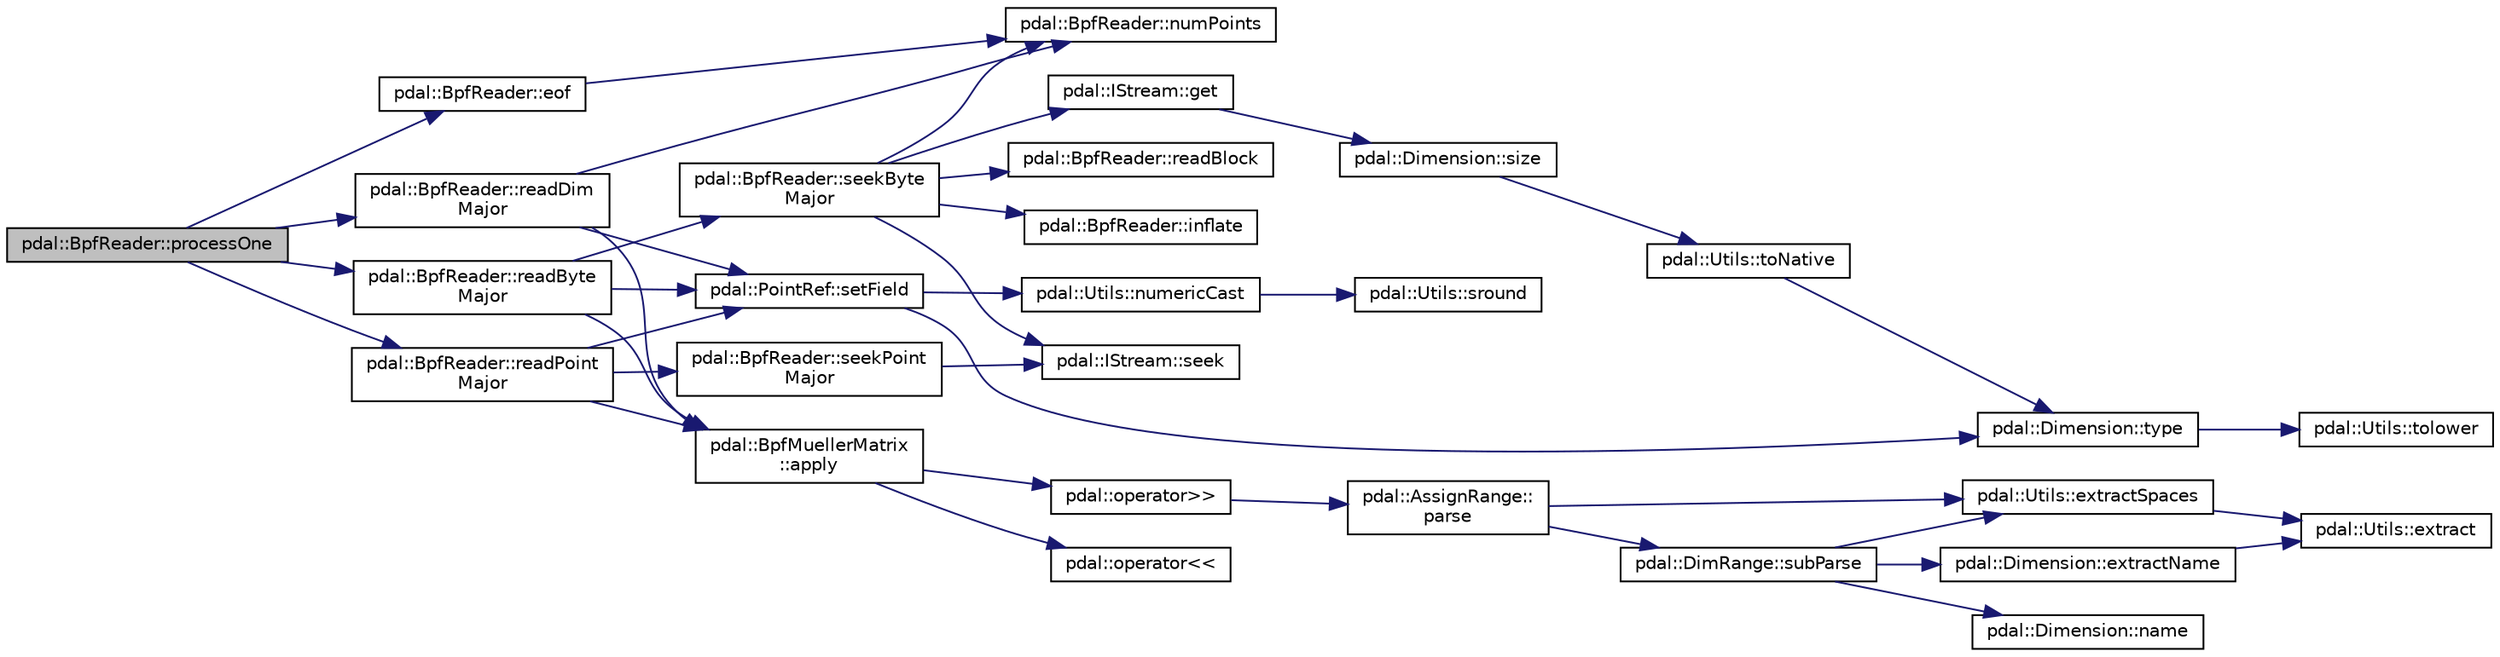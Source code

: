 digraph "pdal::BpfReader::processOne"
{
  edge [fontname="Helvetica",fontsize="10",labelfontname="Helvetica",labelfontsize="10"];
  node [fontname="Helvetica",fontsize="10",shape=record];
  rankdir="LR";
  Node1 [label="pdal::BpfReader::processOne",height=0.2,width=0.4,color="black", fillcolor="grey75", style="filled", fontcolor="black"];
  Node1 -> Node2 [color="midnightblue",fontsize="10",style="solid",fontname="Helvetica"];
  Node2 [label="pdal::BpfReader::eof",height=0.2,width=0.4,color="black", fillcolor="white", style="filled",URL="$classpdal_1_1BpfReader.html#abdf42b13a40384dbf1e2f4ae297af995"];
  Node2 -> Node3 [color="midnightblue",fontsize="10",style="solid",fontname="Helvetica"];
  Node3 [label="pdal::BpfReader::numPoints",height=0.2,width=0.4,color="black", fillcolor="white", style="filled",URL="$classpdal_1_1BpfReader.html#a8474ab61285bb81bc1bcc4d69383bb95"];
  Node1 -> Node4 [color="midnightblue",fontsize="10",style="solid",fontname="Helvetica"];
  Node4 [label="pdal::BpfReader::readByte\lMajor",height=0.2,width=0.4,color="black", fillcolor="white", style="filled",URL="$classpdal_1_1BpfReader.html#ab51d0d1815046c9a6412261222d2f752"];
  Node4 -> Node5 [color="midnightblue",fontsize="10",style="solid",fontname="Helvetica"];
  Node5 [label="pdal::BpfReader::seekByte\lMajor",height=0.2,width=0.4,color="black", fillcolor="white", style="filled",URL="$classpdal_1_1BpfReader.html#a062aef44eee3f8d213796ef1fb79509c"];
  Node5 -> Node3 [color="midnightblue",fontsize="10",style="solid",fontname="Helvetica"];
  Node5 -> Node6 [color="midnightblue",fontsize="10",style="solid",fontname="Helvetica"];
  Node6 [label="pdal::IStream::seek",height=0.2,width=0.4,color="black", fillcolor="white", style="filled",URL="$classpdal_1_1IStream.html#af0ce8ed6fcaea7ead21c0e7c5c054812"];
  Node5 -> Node7 [color="midnightblue",fontsize="10",style="solid",fontname="Helvetica"];
  Node7 [label="pdal::BpfReader::readBlock",height=0.2,width=0.4,color="black", fillcolor="white", style="filled",URL="$classpdal_1_1BpfReader.html#a746439b6f836a81eea2443cbed447e9a"];
  Node5 -> Node8 [color="midnightblue",fontsize="10",style="solid",fontname="Helvetica"];
  Node8 [label="pdal::IStream::get",height=0.2,width=0.4,color="black", fillcolor="white", style="filled",URL="$classpdal_1_1IStream.html#a1868ec9fd091d4af1281c2181315521a"];
  Node8 -> Node9 [color="midnightblue",fontsize="10",style="solid",fontname="Helvetica"];
  Node9 [label="pdal::Dimension::size",height=0.2,width=0.4,color="black", fillcolor="white", style="filled",URL="$namespacepdal_1_1Dimension.html#acf81dae9d5946f3a941f9df154b2329b"];
  Node9 -> Node10 [color="midnightblue",fontsize="10",style="solid",fontname="Helvetica"];
  Node10 [label="pdal::Utils::toNative",height=0.2,width=0.4,color="black", fillcolor="white", style="filled",URL="$namespacepdal_1_1Utils.html#a59253304d0f929e3a3ea00f09636002f"];
  Node10 -> Node11 [color="midnightblue",fontsize="10",style="solid",fontname="Helvetica"];
  Node11 [label="pdal::Dimension::type",height=0.2,width=0.4,color="black", fillcolor="white", style="filled",URL="$namespacepdal_1_1Dimension.html#a880d689fed54aa3ded6f88c9e058c5d2"];
  Node11 -> Node12 [color="midnightblue",fontsize="10",style="solid",fontname="Helvetica"];
  Node12 [label="pdal::Utils::tolower",height=0.2,width=0.4,color="black", fillcolor="white", style="filled",URL="$namespacepdal_1_1Utils.html#a5268937cf695835e55392f752dc02cb2"];
  Node5 -> Node13 [color="midnightblue",fontsize="10",style="solid",fontname="Helvetica"];
  Node13 [label="pdal::BpfReader::inflate",height=0.2,width=0.4,color="black", fillcolor="white", style="filled",URL="$classpdal_1_1BpfReader.html#a50e83a8c0cbc3441e340e6e5984f4b13"];
  Node4 -> Node14 [color="midnightblue",fontsize="10",style="solid",fontname="Helvetica"];
  Node14 [label="pdal::PointRef::setField",height=0.2,width=0.4,color="black", fillcolor="white", style="filled",URL="$classpdal_1_1PointRef.html#ad482c3195126757878cac8358dc9dccc"];
  Node14 -> Node11 [color="midnightblue",fontsize="10",style="solid",fontname="Helvetica"];
  Node14 -> Node15 [color="midnightblue",fontsize="10",style="solid",fontname="Helvetica"];
  Node15 [label="pdal::Utils::numericCast",height=0.2,width=0.4,color="black", fillcolor="white", style="filled",URL="$namespacepdal_1_1Utils.html#a33d614ac71aa03aaa5c10a242c4d14ac"];
  Node15 -> Node16 [color="midnightblue",fontsize="10",style="solid",fontname="Helvetica"];
  Node16 [label="pdal::Utils::sround",height=0.2,width=0.4,color="black", fillcolor="white", style="filled",URL="$namespacepdal_1_1Utils.html#a06833597f1fc4287966cfa0867128e59"];
  Node4 -> Node17 [color="midnightblue",fontsize="10",style="solid",fontname="Helvetica"];
  Node17 [label="pdal::BpfMuellerMatrix\l::apply",height=0.2,width=0.4,color="black", fillcolor="white", style="filled",URL="$structpdal_1_1BpfMuellerMatrix.html#a3bae8cd517356ffb0aea13a57d930ae7"];
  Node17 -> Node18 [color="midnightblue",fontsize="10",style="solid",fontname="Helvetica"];
  Node18 [label="pdal::operator\<\<",height=0.2,width=0.4,color="black", fillcolor="white", style="filled",URL="$namespacepdal.html#a8af0329eb87f27a8e758e50c36b2a705"];
  Node17 -> Node19 [color="midnightblue",fontsize="10",style="solid",fontname="Helvetica"];
  Node19 [label="pdal::operator\>\>",height=0.2,width=0.4,color="black", fillcolor="white", style="filled",URL="$namespacepdal.html#ace4187c9d299de84872aa9a04c71dbf3"];
  Node19 -> Node20 [color="midnightblue",fontsize="10",style="solid",fontname="Helvetica"];
  Node20 [label="pdal::AssignRange::\lparse",height=0.2,width=0.4,color="black", fillcolor="white", style="filled",URL="$structpdal_1_1AssignRange.html#add1a82f38c804c85284aa9bed0c4330a"];
  Node20 -> Node21 [color="midnightblue",fontsize="10",style="solid",fontname="Helvetica"];
  Node21 [label="pdal::Utils::extractSpaces",height=0.2,width=0.4,color="black", fillcolor="white", style="filled",URL="$namespacepdal_1_1Utils.html#a9bda8c5dbe5ef7cf66e99ba022184934"];
  Node21 -> Node22 [color="midnightblue",fontsize="10",style="solid",fontname="Helvetica"];
  Node22 [label="pdal::Utils::extract",height=0.2,width=0.4,color="black", fillcolor="white", style="filled",URL="$namespacepdal_1_1Utils.html#acae5a19cd66121b77e2599daec48413d"];
  Node20 -> Node23 [color="midnightblue",fontsize="10",style="solid",fontname="Helvetica"];
  Node23 [label="pdal::DimRange::subParse",height=0.2,width=0.4,color="black", fillcolor="white", style="filled",URL="$structpdal_1_1DimRange.html#a6b6b128ffc786bddb749f37ccd9fcf1d"];
  Node23 -> Node24 [color="midnightblue",fontsize="10",style="solid",fontname="Helvetica"];
  Node24 [label="pdal::Dimension::extractName",height=0.2,width=0.4,color="black", fillcolor="white", style="filled",URL="$namespacepdal_1_1Dimension.html#ad7dd00ca79ce099313f3fe405f40cd93"];
  Node24 -> Node22 [color="midnightblue",fontsize="10",style="solid",fontname="Helvetica"];
  Node23 -> Node21 [color="midnightblue",fontsize="10",style="solid",fontname="Helvetica"];
  Node23 -> Node25 [color="midnightblue",fontsize="10",style="solid",fontname="Helvetica"];
  Node25 [label="pdal::Dimension::name",height=0.2,width=0.4,color="black", fillcolor="white", style="filled",URL="$namespacepdal_1_1Dimension.html#af3176b0b7e6b4be000317846cf7c2718"];
  Node1 -> Node26 [color="midnightblue",fontsize="10",style="solid",fontname="Helvetica"];
  Node26 [label="pdal::BpfReader::readDim\lMajor",height=0.2,width=0.4,color="black", fillcolor="white", style="filled",URL="$classpdal_1_1BpfReader.html#ab2947de9808046ddf8e828a08fe2c12c"];
  Node26 -> Node3 [color="midnightblue",fontsize="10",style="solid",fontname="Helvetica"];
  Node26 -> Node14 [color="midnightblue",fontsize="10",style="solid",fontname="Helvetica"];
  Node26 -> Node17 [color="midnightblue",fontsize="10",style="solid",fontname="Helvetica"];
  Node1 -> Node27 [color="midnightblue",fontsize="10",style="solid",fontname="Helvetica"];
  Node27 [label="pdal::BpfReader::readPoint\lMajor",height=0.2,width=0.4,color="black", fillcolor="white", style="filled",URL="$classpdal_1_1BpfReader.html#ae5bb98eea69bceee3cbb05a31f005ebe"];
  Node27 -> Node28 [color="midnightblue",fontsize="10",style="solid",fontname="Helvetica"];
  Node28 [label="pdal::BpfReader::seekPoint\lMajor",height=0.2,width=0.4,color="black", fillcolor="white", style="filled",URL="$classpdal_1_1BpfReader.html#a84689f8de22fe8725fde3244b628b9d2"];
  Node28 -> Node6 [color="midnightblue",fontsize="10",style="solid",fontname="Helvetica"];
  Node27 -> Node14 [color="midnightblue",fontsize="10",style="solid",fontname="Helvetica"];
  Node27 -> Node17 [color="midnightblue",fontsize="10",style="solid",fontname="Helvetica"];
}
